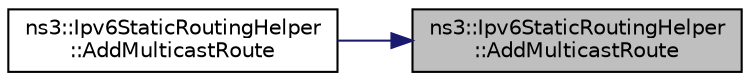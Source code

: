 digraph "ns3::Ipv6StaticRoutingHelper::AddMulticastRoute"
{
 // LATEX_PDF_SIZE
  edge [fontname="Helvetica",fontsize="10",labelfontname="Helvetica",labelfontsize="10"];
  node [fontname="Helvetica",fontsize="10",shape=record];
  rankdir="RL";
  Node1 [label="ns3::Ipv6StaticRoutingHelper\l::AddMulticastRoute",height=0.2,width=0.4,color="black", fillcolor="grey75", style="filled", fontcolor="black",tooltip="Add a multicast route to a node and net device using explicit Ptr<Node> and Ptr<NetDevice>"];
  Node1 -> Node2 [dir="back",color="midnightblue",fontsize="10",style="solid",fontname="Helvetica"];
  Node2 [label="ns3::Ipv6StaticRoutingHelper\l::AddMulticastRoute",height=0.2,width=0.4,color="black", fillcolor="white", style="filled",URL="$classns3_1_1_ipv6_static_routing_helper.html#a0712124ec79872a665e3532d43c1e640",tooltip="Add a multicast route to a node and device using a Ptr<Node> and a name string previously associated ..."];
}
